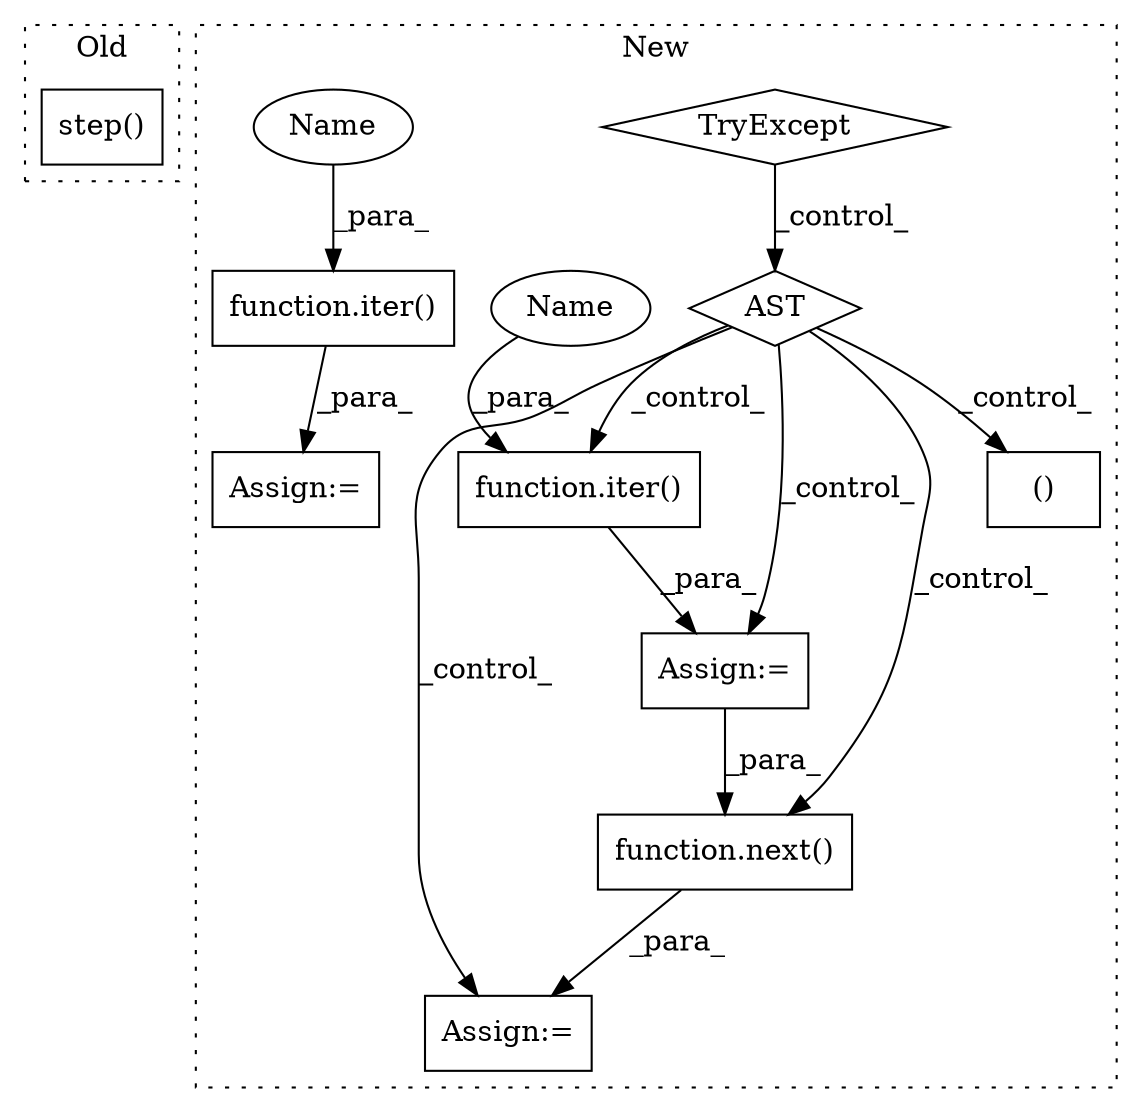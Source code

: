 digraph G {
subgraph cluster0 {
1 [label="step()" a="75" s="5906" l="19" shape="box"];
label = "Old";
style="dotted";
}
subgraph cluster1 {
2 [label="function.iter()" a="75" s="5117,5134" l="5,1" shape="box"];
3 [label="function.iter()" a="75" s="4868,4885" l="5,1" shape="box"];
4 [label="AST" a="2" s="5069,0" l="7,0" shape="diamond"];
5 [label="()" a="54" s="5150" l="8" shape="box"];
6 [label="TryExcept" a="71" s="5013" l="18" shape="diamond"];
7 [label="function.next()" a="75" s="5161,5176" l="5,1" shape="box"];
8 [label="Assign:=" a="68" s="5114" l="3" shape="box"];
9 [label="Assign:=" a="68" s="4865" l="3" shape="box"];
10 [label="Assign:=" a="68" s="5150" l="11" shape="box"];
11 [label="Name" a="87" s="4873" l="12" shape="ellipse"];
12 [label="Name" a="87" s="5122" l="12" shape="ellipse"];
label = "New";
style="dotted";
}
2 -> 8 [label="_para_"];
3 -> 9 [label="_para_"];
4 -> 8 [label="_control_"];
4 -> 7 [label="_control_"];
4 -> 10 [label="_control_"];
4 -> 5 [label="_control_"];
4 -> 2 [label="_control_"];
6 -> 4 [label="_control_"];
7 -> 10 [label="_para_"];
8 -> 7 [label="_para_"];
11 -> 3 [label="_para_"];
12 -> 2 [label="_para_"];
}